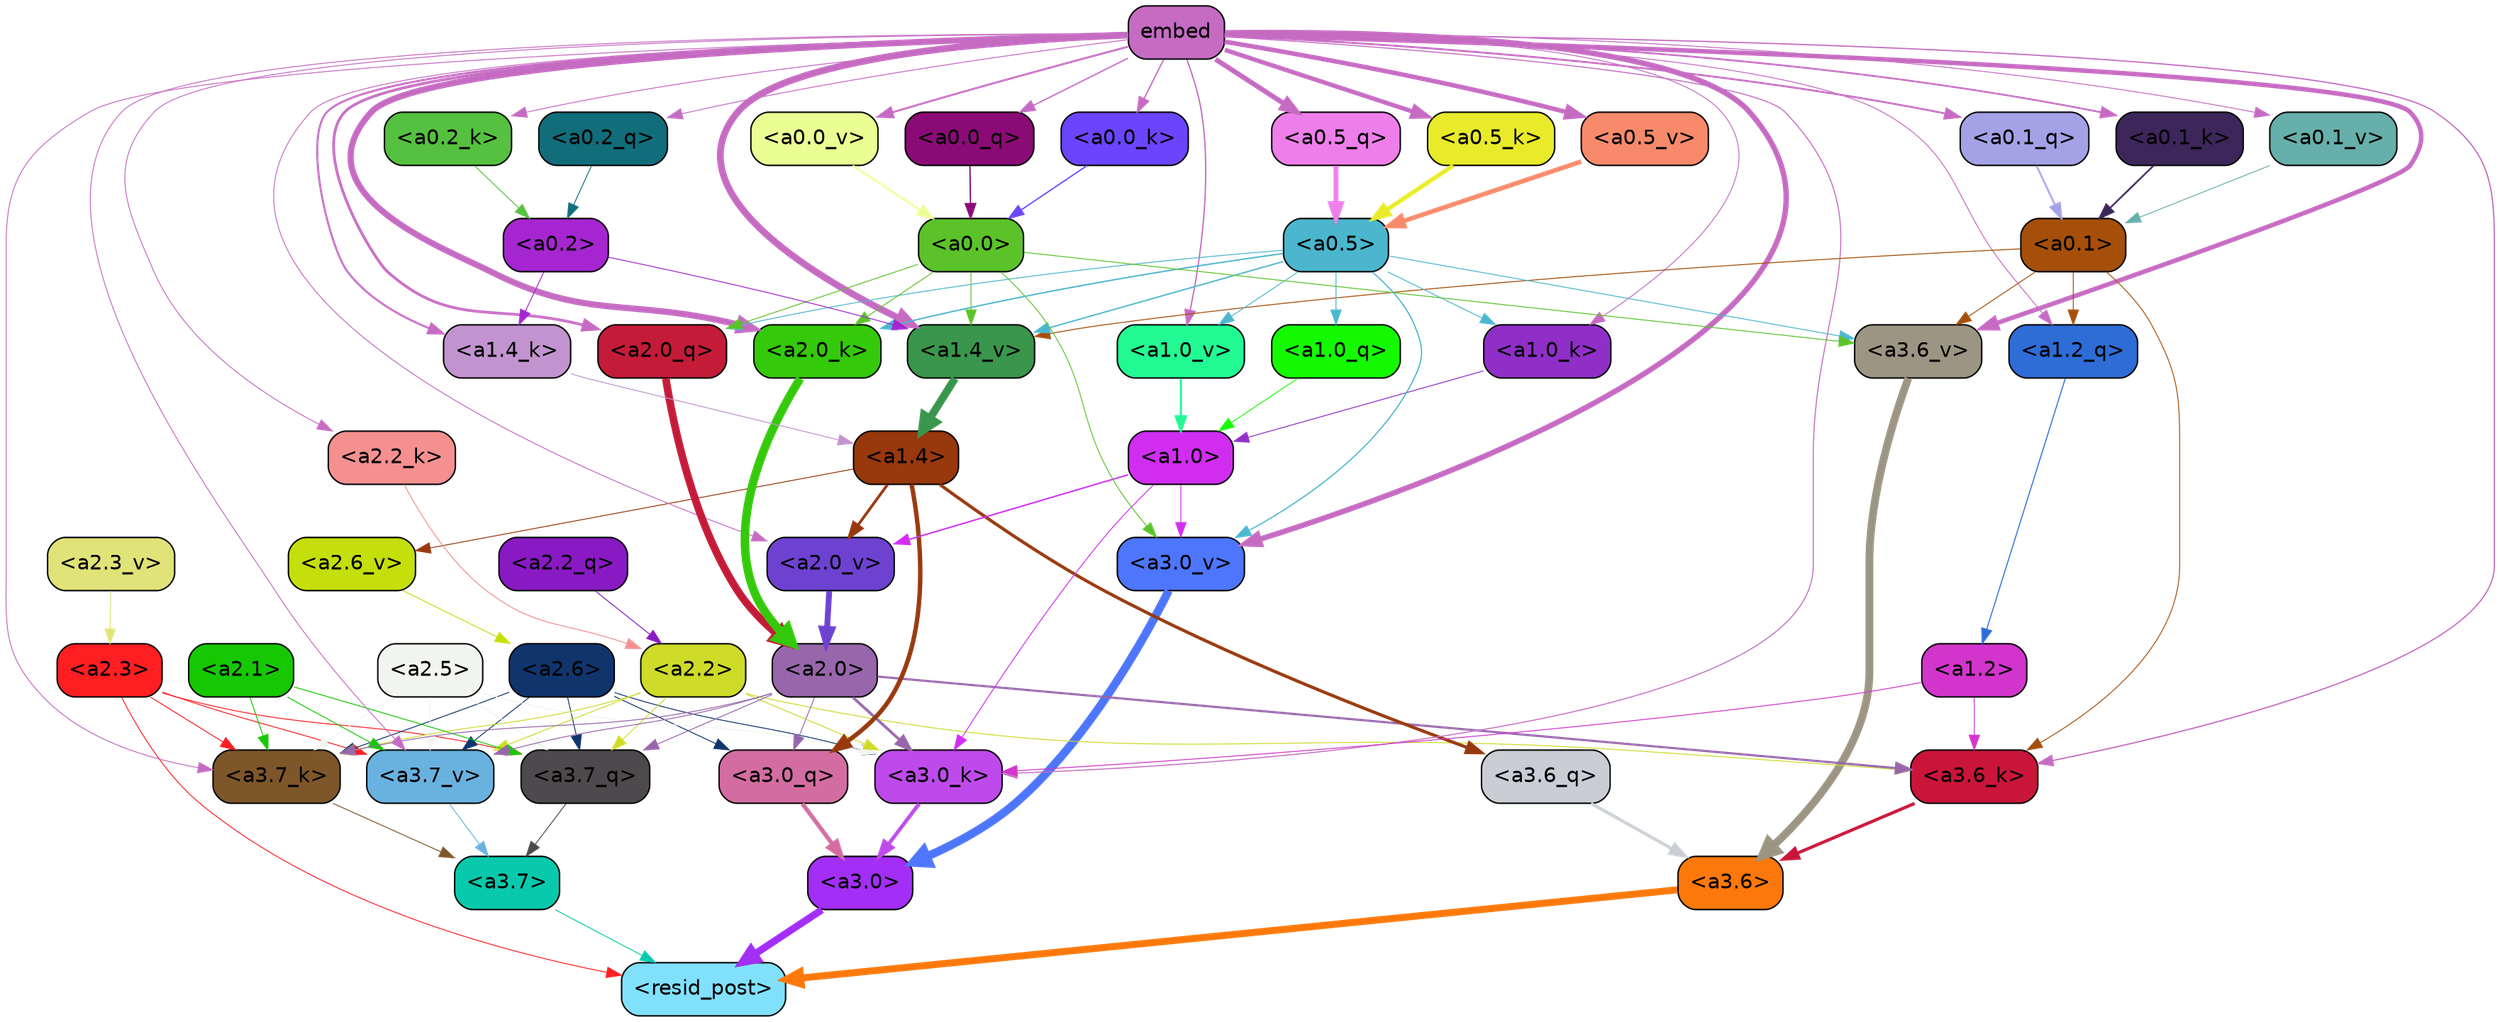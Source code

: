 strict digraph "" {
	graph [bgcolor=transparent,
		layout=dot,
		overlap=false,
		splines=true
	];
	"<a3.7>"	[color=black,
		fillcolor="#08c9ac",
		fontname=Helvetica,
		shape=box,
		style="filled, rounded"];
	"<resid_post>"	[color=black,
		fillcolor="#81e1fc",
		fontname=Helvetica,
		shape=box,
		style="filled, rounded"];
	"<a3.7>" -> "<resid_post>"	[color="#08c9ac",
		penwidth=0.6];
	"<a3.6>"	[color=black,
		fillcolor="#fd780a",
		fontname=Helvetica,
		shape=box,
		style="filled, rounded"];
	"<a3.6>" -> "<resid_post>"	[color="#fd780a",
		penwidth=4.752790808677673];
	"<a3.0>"	[color=black,
		fillcolor="#a32ef6",
		fontname=Helvetica,
		shape=box,
		style="filled, rounded"];
	"<a3.0>" -> "<resid_post>"	[color="#a32ef6",
		penwidth=4.897669434547424];
	"<a2.3>"	[color=black,
		fillcolor="#ff1e22",
		fontname=Helvetica,
		shape=box,
		style="filled, rounded"];
	"<a2.3>" -> "<resid_post>"	[color="#ff1e22",
		penwidth=0.6];
	"<a3.7_q>"	[color=black,
		fillcolor="#4e494d",
		fontname=Helvetica,
		shape=box,
		style="filled, rounded"];
	"<a2.3>" -> "<a3.7_q>"	[color="#ff1e22",
		penwidth=0.6];
	"<a3.7_k>"	[color=black,
		fillcolor="#7d562a",
		fontname=Helvetica,
		shape=box,
		style="filled, rounded"];
	"<a2.3>" -> "<a3.7_k>"	[color="#ff1e22",
		penwidth=0.6];
	"<a3.7_v>"	[color=black,
		fillcolor="#69b2e0",
		fontname=Helvetica,
		shape=box,
		style="filled, rounded"];
	"<a2.3>" -> "<a3.7_v>"	[color="#ff1e22",
		penwidth=0.6];
	"<a3.7_q>" -> "<a3.7>"	[color="#4e494d",
		penwidth=0.6];
	"<a3.6_q>"	[color=black,
		fillcolor="#caced4",
		fontname=Helvetica,
		shape=box,
		style="filled, rounded"];
	"<a3.6_q>" -> "<a3.6>"	[color="#caced4",
		penwidth=2.160832464694977];
	"<a3.0_q>"	[color=black,
		fillcolor="#d36da1",
		fontname=Helvetica,
		shape=box,
		style="filled, rounded"];
	"<a3.0_q>" -> "<a3.0>"	[color="#d36da1",
		penwidth=2.870753765106201];
	"<a3.7_k>" -> "<a3.7>"	[color="#7d562a",
		penwidth=0.6];
	"<a3.6_k>"	[color=black,
		fillcolor="#ca153a",
		fontname=Helvetica,
		shape=box,
		style="filled, rounded"];
	"<a3.6_k>" -> "<a3.6>"	[color="#ca153a",
		penwidth=2.13908451795578];
	"<a3.0_k>"	[color=black,
		fillcolor="#bf4aeb",
		fontname=Helvetica,
		shape=box,
		style="filled, rounded"];
	"<a3.0_k>" -> "<a3.0>"	[color="#bf4aeb",
		penwidth=2.520303964614868];
	"<a3.7_v>" -> "<a3.7>"	[color="#69b2e0",
		penwidth=0.6];
	"<a3.6_v>"	[color=black,
		fillcolor="#9d9583",
		fontname=Helvetica,
		shape=box,
		style="filled, rounded"];
	"<a3.6_v>" -> "<a3.6>"	[color="#9d9583",
		penwidth=5.297133803367615];
	"<a3.0_v>"	[color=black,
		fillcolor="#4d76fc",
		fontname=Helvetica,
		shape=box,
		style="filled, rounded"];
	"<a3.0_v>" -> "<a3.0>"	[color="#4d76fc",
		penwidth=5.680712580680847];
	"<a2.6>"	[color=black,
		fillcolor="#10356d",
		fontname=Helvetica,
		shape=box,
		style="filled, rounded"];
	"<a2.6>" -> "<a3.7_q>"	[color="#10356d",
		penwidth=0.6];
	"<a2.6>" -> "<a3.0_q>"	[color="#10356d",
		penwidth=0.6];
	"<a2.6>" -> "<a3.7_k>"	[color="#10356d",
		penwidth=0.6];
	"<a2.6>" -> "<a3.0_k>"	[color="#10356d",
		penwidth=0.6];
	"<a2.6>" -> "<a3.7_v>"	[color="#10356d",
		penwidth=0.6];
	"<a2.5>"	[color=black,
		fillcolor="#f2f5ef",
		fontname=Helvetica,
		shape=box,
		style="filled, rounded"];
	"<a2.5>" -> "<a3.7_q>"	[color="#f2f5ef",
		penwidth=0.6];
	"<a2.5>" -> "<a3.7_k>"	[color="#f2f5ef",
		penwidth=0.6];
	"<a2.5>" -> "<a3.0_k>"	[color="#f2f5ef",
		penwidth=0.6];
	"<a2.5>" -> "<a3.7_v>"	[color="#f2f5ef",
		penwidth=0.6];
	"<a2.2>"	[color=black,
		fillcolor="#cedb28",
		fontname=Helvetica,
		shape=box,
		style="filled, rounded"];
	"<a2.2>" -> "<a3.7_q>"	[color="#cedb28",
		penwidth=0.6];
	"<a2.2>" -> "<a3.7_k>"	[color="#cedb28",
		penwidth=0.6];
	"<a2.2>" -> "<a3.6_k>"	[color="#cedb28",
		penwidth=0.6];
	"<a2.2>" -> "<a3.0_k>"	[color="#cedb28",
		penwidth=0.6];
	"<a2.2>" -> "<a3.7_v>"	[color="#cedb28",
		penwidth=0.6];
	"<a2.1>"	[color=black,
		fillcolor="#16c802",
		fontname=Helvetica,
		shape=box,
		style="filled, rounded"];
	"<a2.1>" -> "<a3.7_q>"	[color="#16c802",
		penwidth=0.6];
	"<a2.1>" -> "<a3.7_k>"	[color="#16c802",
		penwidth=0.6];
	"<a2.1>" -> "<a3.7_v>"	[color="#16c802",
		penwidth=0.6];
	"<a2.0>"	[color=black,
		fillcolor="#9866ab",
		fontname=Helvetica,
		shape=box,
		style="filled, rounded"];
	"<a2.0>" -> "<a3.7_q>"	[color="#9866ab",
		penwidth=0.6];
	"<a2.0>" -> "<a3.0_q>"	[color="#9866ab",
		penwidth=0.6];
	"<a2.0>" -> "<a3.7_k>"	[color="#9866ab",
		penwidth=0.6];
	"<a2.0>" -> "<a3.6_k>"	[color="#9866ab",
		penwidth=1.4811622872948647];
	"<a2.0>" -> "<a3.0_k>"	[color="#9866ab",
		penwidth=1.8632715698331594];
	"<a2.0>" -> "<a3.7_v>"	[color="#9866ab",
		penwidth=0.6];
	"<a1.4>"	[color=black,
		fillcolor="#97380d",
		fontname=Helvetica,
		shape=box,
		style="filled, rounded"];
	"<a1.4>" -> "<a3.6_q>"	[color="#97380d",
		penwidth=2.1468575447797775];
	"<a1.4>" -> "<a3.0_q>"	[color="#97380d",
		penwidth=3.0006065368652344];
	"<a2.6_v>"	[color=black,
		fillcolor="#c4df0b",
		fontname=Helvetica,
		shape=box,
		style="filled, rounded"];
	"<a1.4>" -> "<a2.6_v>"	[color="#97380d",
		penwidth=0.6];
	"<a2.0_v>"	[color=black,
		fillcolor="#6e42d1",
		fontname=Helvetica,
		shape=box,
		style="filled, rounded"];
	"<a1.4>" -> "<a2.0_v>"	[color="#97380d",
		penwidth=1.8759949803352356];
	embed	[color=black,
		fillcolor="#c56bc2",
		fontname=Helvetica,
		shape=box,
		style="filled, rounded"];
	embed -> "<a3.7_k>"	[color="#c56bc2",
		penwidth=0.6];
	embed -> "<a3.6_k>"	[color="#c56bc2",
		penwidth=0.8410270567983389];
	embed -> "<a3.0_k>"	[color="#c56bc2",
		penwidth=0.691851794719696];
	embed -> "<a3.7_v>"	[color="#c56bc2",
		penwidth=0.6];
	embed -> "<a3.6_v>"	[color="#c56bc2",
		penwidth=3.0758190751075745];
	embed -> "<a3.0_v>"	[color="#c56bc2",
		penwidth=3.6927278637886047];
	"<a2.0_q>"	[color=black,
		fillcolor="#c41b38",
		fontname=Helvetica,
		shape=box,
		style="filled, rounded"];
	embed -> "<a2.0_q>"	[color="#c56bc2",
		penwidth=1.8617419600486755];
	"<a2.2_k>"	[color=black,
		fillcolor="#f49090",
		fontname=Helvetica,
		shape=box,
		style="filled, rounded"];
	embed -> "<a2.2_k>"	[color="#c56bc2",
		penwidth=0.6];
	"<a2.0_k>"	[color=black,
		fillcolor="#34c90a",
		fontname=Helvetica,
		shape=box,
		style="filled, rounded"];
	embed -> "<a2.0_k>"	[color="#c56bc2",
		penwidth=4.189224064350128];
	embed -> "<a2.0_v>"	[color="#c56bc2",
		penwidth=0.6];
	"<a1.2_q>"	[color=black,
		fillcolor="#2e6cd6",
		fontname=Helvetica,
		shape=box,
		style="filled, rounded"];
	embed -> "<a1.2_q>"	[color="#c56bc2",
		penwidth=0.603080153465271];
	"<a1.4_k>"	[color=black,
		fillcolor="#c294cf",
		fontname=Helvetica,
		shape=box,
		style="filled, rounded"];
	embed -> "<a1.4_k>"	[color="#c56bc2",
		penwidth=1.3883130550384521];
	"<a1.0_k>"	[color=black,
		fillcolor="#902fc8",
		fontname=Helvetica,
		shape=box,
		style="filled, rounded"];
	embed -> "<a1.0_k>"	[color="#c56bc2",
		penwidth=0.6];
	"<a1.4_v>"	[color=black,
		fillcolor="#39964c",
		fontname=Helvetica,
		shape=box,
		style="filled, rounded"];
	embed -> "<a1.4_v>"	[color="#c56bc2",
		penwidth=4.585226953029633];
	"<a1.0_v>"	[color=black,
		fillcolor="#22f992",
		fontname=Helvetica,
		shape=box,
		style="filled, rounded"];
	embed -> "<a1.0_v>"	[color="#c56bc2",
		penwidth=0.8794136047363281];
	"<a0.5_q>"	[color=black,
		fillcolor="#ee7fea",
		fontname=Helvetica,
		shape=box,
		style="filled, rounded"];
	embed -> "<a0.5_q>"	[color="#c56bc2",
		penwidth=3.3617924451828003];
	"<a0.2_q>"	[color=black,
		fillcolor="#126d7a",
		fontname=Helvetica,
		shape=box,
		style="filled, rounded"];
	embed -> "<a0.2_q>"	[color="#c56bc2",
		penwidth=0.6];
	"<a0.1_q>"	[color=black,
		fillcolor="#a4a2e7",
		fontname=Helvetica,
		shape=box,
		style="filled, rounded"];
	embed -> "<a0.1_q>"	[color="#c56bc2",
		penwidth=1.2746410965919495];
	"<a0.0_q>"	[color=black,
		fillcolor="#8b0b76",
		fontname=Helvetica,
		shape=box,
		style="filled, rounded"];
	embed -> "<a0.0_q>"	[color="#c56bc2",
		penwidth=0.9087214469909668];
	"<a0.5_k>"	[color=black,
		fillcolor="#e8ea2a",
		fontname=Helvetica,
		shape=box,
		style="filled, rounded"];
	embed -> "<a0.5_k>"	[color="#c56bc2",
		penwidth=2.967897653579712];
	"<a0.2_k>"	[color=black,
		fillcolor="#56c040",
		fontname=Helvetica,
		shape=box,
		style="filled, rounded"];
	embed -> "<a0.2_k>"	[color="#c56bc2",
		penwidth=0.6];
	"<a0.1_k>"	[color=black,
		fillcolor="#3d265a",
		fontname=Helvetica,
		shape=box,
		style="filled, rounded"];
	embed -> "<a0.1_k>"	[color="#c56bc2",
		penwidth=1.1911187171936035];
	"<a0.0_k>"	[color=black,
		fillcolor="#6a45fe",
		fontname=Helvetica,
		shape=box,
		style="filled, rounded"];
	embed -> "<a0.0_k>"	[color="#c56bc2",
		penwidth=0.8891671895980835];
	"<a0.5_v>"	[color=black,
		fillcolor="#f78a6b",
		fontname=Helvetica,
		shape=box,
		style="filled, rounded"];
	embed -> "<a0.5_v>"	[color="#c56bc2",
		penwidth=3.067227065563202];
	"<a0.1_v>"	[color=black,
		fillcolor="#67afab",
		fontname=Helvetica,
		shape=box,
		style="filled, rounded"];
	embed -> "<a0.1_v>"	[color="#c56bc2",
		penwidth=0.6];
	"<a0.0_v>"	[color=black,
		fillcolor="#ebfe93",
		fontname=Helvetica,
		shape=box,
		style="filled, rounded"];
	embed -> "<a0.0_v>"	[color="#c56bc2",
		penwidth=1.3224979639053345];
	"<a1.2>"	[color=black,
		fillcolor="#d235cc",
		fontname=Helvetica,
		shape=box,
		style="filled, rounded"];
	"<a1.2>" -> "<a3.6_k>"	[color="#d235cc",
		penwidth=0.6];
	"<a1.2>" -> "<a3.0_k>"	[color="#d235cc",
		penwidth=0.6];
	"<a0.1>"	[color=black,
		fillcolor="#a54f0a",
		fontname=Helvetica,
		shape=box,
		style="filled, rounded"];
	"<a0.1>" -> "<a3.6_k>"	[color="#a54f0a",
		penwidth=0.6];
	"<a0.1>" -> "<a3.6_v>"	[color="#a54f0a",
		penwidth=0.6];
	"<a0.1>" -> "<a1.2_q>"	[color="#a54f0a",
		penwidth=0.6];
	"<a0.1>" -> "<a1.4_v>"	[color="#a54f0a",
		penwidth=0.6243228018283844];
	"<a1.0>"	[color=black,
		fillcolor="#d02df1",
		fontname=Helvetica,
		shape=box,
		style="filled, rounded"];
	"<a1.0>" -> "<a3.0_k>"	[color="#d02df1",
		penwidth=0.6];
	"<a1.0>" -> "<a3.0_v>"	[color="#d02df1",
		penwidth=0.6];
	"<a1.0>" -> "<a2.0_v>"	[color="#d02df1",
		penwidth=0.9620223194360733];
	"<a0.5>"	[color=black,
		fillcolor="#4bb6cd",
		fontname=Helvetica,
		shape=box,
		style="filled, rounded"];
	"<a0.5>" -> "<a3.6_v>"	[color="#4bb6cd",
		penwidth=0.6];
	"<a0.5>" -> "<a3.0_v>"	[color="#4bb6cd",
		penwidth=0.8028683364391327];
	"<a0.5>" -> "<a2.0_q>"	[color="#4bb6cd",
		penwidth=0.6];
	"<a0.5>" -> "<a2.0_k>"	[color="#4bb6cd",
		penwidth=0.9350990951061249];
	"<a1.0_q>"	[color=black,
		fillcolor="#14fb01",
		fontname=Helvetica,
		shape=box,
		style="filled, rounded"];
	"<a0.5>" -> "<a1.0_q>"	[color="#4bb6cd",
		penwidth=0.6];
	"<a0.5>" -> "<a1.0_k>"	[color="#4bb6cd",
		penwidth=0.6];
	"<a0.5>" -> "<a1.4_v>"	[color="#4bb6cd",
		penwidth=0.9007003456354141];
	"<a0.5>" -> "<a1.0_v>"	[color="#4bb6cd",
		penwidth=0.6];
	"<a0.0>"	[color=black,
		fillcolor="#5bc329",
		fontname=Helvetica,
		shape=box,
		style="filled, rounded"];
	"<a0.0>" -> "<a3.6_v>"	[color="#5bc329",
		penwidth=0.6];
	"<a0.0>" -> "<a3.0_v>"	[color="#5bc329",
		penwidth=0.6];
	"<a0.0>" -> "<a2.0_q>"	[color="#5bc329",
		penwidth=0.6];
	"<a0.0>" -> "<a2.0_k>"	[color="#5bc329",
		penwidth=0.6];
	"<a0.0>" -> "<a1.4_v>"	[color="#5bc329",
		penwidth=0.6];
	"<a2.2_q>"	[color=black,
		fillcolor="#891ac3",
		fontname=Helvetica,
		shape=box,
		style="filled, rounded"];
	"<a2.2_q>" -> "<a2.2>"	[color="#891ac3",
		penwidth=0.6];
	"<a2.0_q>" -> "<a2.0>"	[color="#c41b38",
		penwidth=5.1847569942474365];
	"<a2.2_k>" -> "<a2.2>"	[color="#f49090",
		penwidth=0.6149471998214722];
	"<a2.0_k>" -> "<a2.0>"	[color="#34c90a",
		penwidth=5.773491740226746];
	"<a2.6_v>" -> "<a2.6>"	[color="#c4df0b",
		penwidth=0.6];
	"<a2.3_v>"	[color=black,
		fillcolor="#e0e378",
		fontname=Helvetica,
		shape=box,
		style="filled, rounded"];
	"<a2.3_v>" -> "<a2.3>"	[color="#e0e378",
		penwidth=0.6];
	"<a2.0_v>" -> "<a2.0>"	[color="#6e42d1",
		penwidth=3.9731863737106323];
	"<a1.2_q>" -> "<a1.2>"	[color="#2e6cd6",
		penwidth=0.6863181293010712];
	"<a1.0_q>" -> "<a1.0>"	[color="#14fb01",
		penwidth=0.6];
	"<a1.4_k>" -> "<a1.4>"	[color="#c294cf",
		penwidth=0.6];
	"<a1.0_k>" -> "<a1.0>"	[color="#902fc8",
		penwidth=0.6];
	"<a1.4_v>" -> "<a1.4>"	[color="#39964c",
		penwidth=5.299546539783478];
	"<a1.0_v>" -> "<a1.0>"	[color="#22f992",
		penwidth=1.3690393567085266];
	"<a0.2>"	[color=black,
		fillcolor="#a526d0",
		fontname=Helvetica,
		shape=box,
		style="filled, rounded"];
	"<a0.2>" -> "<a1.4_k>"	[color="#a526d0",
		penwidth=0.6];
	"<a0.2>" -> "<a1.4_v>"	[color="#a526d0",
		penwidth=0.6];
	"<a0.5_q>" -> "<a0.5>"	[color="#ee7fea",
		penwidth=3.3617979288101196];
	"<a0.2_q>" -> "<a0.2>"	[color="#126d7a",
		penwidth=0.6];
	"<a0.1_q>" -> "<a0.1>"	[color="#a4a2e7",
		penwidth=1.2746449708938599];
	"<a0.0_q>" -> "<a0.0>"	[color="#8b0b76",
		penwidth=0.908722996711731];
	"<a0.5_k>" -> "<a0.5>"	[color="#e8ea2a",
		penwidth=2.9678943157196045];
	"<a0.2_k>" -> "<a0.2>"	[color="#56c040",
		penwidth=0.6];
	"<a0.1_k>" -> "<a0.1>"	[color="#3d265a",
		penwidth=1.1911210417747498];
	"<a0.0_k>" -> "<a0.0>"	[color="#6a45fe",
		penwidth=0.8891661167144775];
	"<a0.5_v>" -> "<a0.5>"	[color="#f78a6b",
		penwidth=3.087551772594452];
	"<a0.1_v>" -> "<a0.1>"	[color="#67afab",
		penwidth=0.6];
	"<a0.0_v>" -> "<a0.0>"	[color="#ebfe93",
		penwidth=1.3224871754646301];
}
